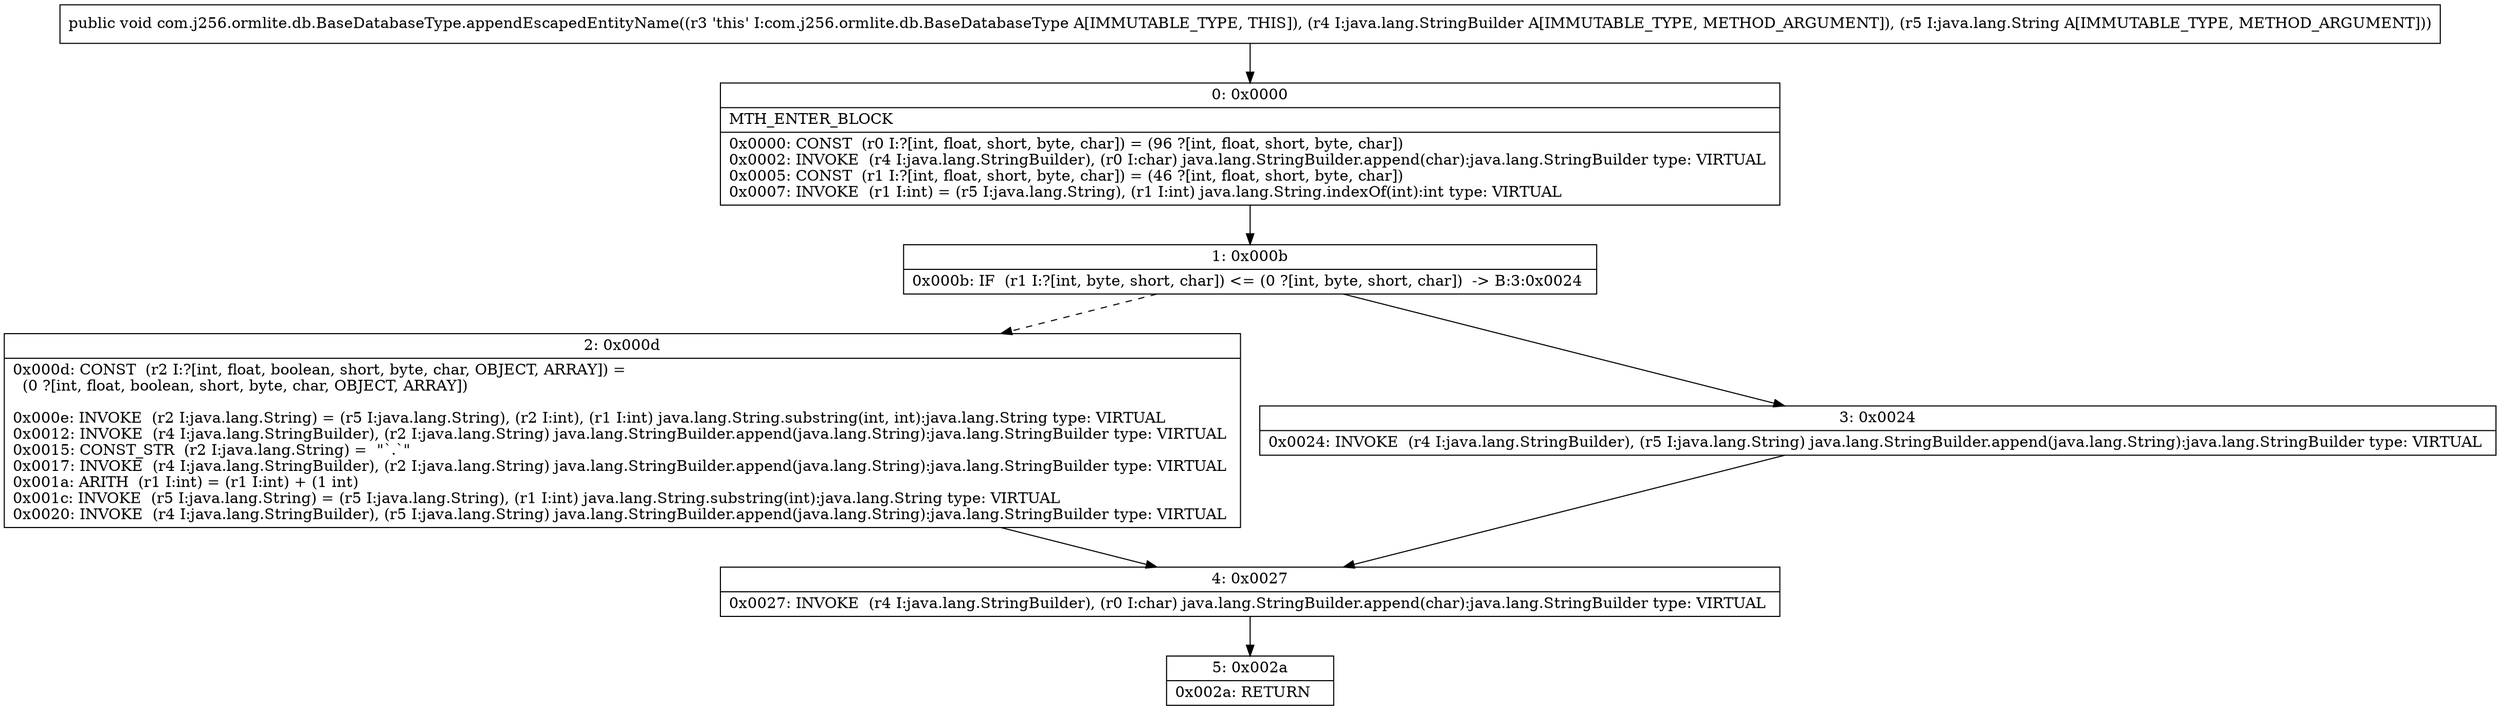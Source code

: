 digraph "CFG forcom.j256.ormlite.db.BaseDatabaseType.appendEscapedEntityName(Ljava\/lang\/StringBuilder;Ljava\/lang\/String;)V" {
Node_0 [shape=record,label="{0\:\ 0x0000|MTH_ENTER_BLOCK\l|0x0000: CONST  (r0 I:?[int, float, short, byte, char]) = (96 ?[int, float, short, byte, char]) \l0x0002: INVOKE  (r4 I:java.lang.StringBuilder), (r0 I:char) java.lang.StringBuilder.append(char):java.lang.StringBuilder type: VIRTUAL \l0x0005: CONST  (r1 I:?[int, float, short, byte, char]) = (46 ?[int, float, short, byte, char]) \l0x0007: INVOKE  (r1 I:int) = (r5 I:java.lang.String), (r1 I:int) java.lang.String.indexOf(int):int type: VIRTUAL \l}"];
Node_1 [shape=record,label="{1\:\ 0x000b|0x000b: IF  (r1 I:?[int, byte, short, char]) \<= (0 ?[int, byte, short, char])  \-\> B:3:0x0024 \l}"];
Node_2 [shape=record,label="{2\:\ 0x000d|0x000d: CONST  (r2 I:?[int, float, boolean, short, byte, char, OBJECT, ARRAY]) = \l  (0 ?[int, float, boolean, short, byte, char, OBJECT, ARRAY])\l \l0x000e: INVOKE  (r2 I:java.lang.String) = (r5 I:java.lang.String), (r2 I:int), (r1 I:int) java.lang.String.substring(int, int):java.lang.String type: VIRTUAL \l0x0012: INVOKE  (r4 I:java.lang.StringBuilder), (r2 I:java.lang.String) java.lang.StringBuilder.append(java.lang.String):java.lang.StringBuilder type: VIRTUAL \l0x0015: CONST_STR  (r2 I:java.lang.String) =  \"`.`\" \l0x0017: INVOKE  (r4 I:java.lang.StringBuilder), (r2 I:java.lang.String) java.lang.StringBuilder.append(java.lang.String):java.lang.StringBuilder type: VIRTUAL \l0x001a: ARITH  (r1 I:int) = (r1 I:int) + (1 int) \l0x001c: INVOKE  (r5 I:java.lang.String) = (r5 I:java.lang.String), (r1 I:int) java.lang.String.substring(int):java.lang.String type: VIRTUAL \l0x0020: INVOKE  (r4 I:java.lang.StringBuilder), (r5 I:java.lang.String) java.lang.StringBuilder.append(java.lang.String):java.lang.StringBuilder type: VIRTUAL \l}"];
Node_3 [shape=record,label="{3\:\ 0x0024|0x0024: INVOKE  (r4 I:java.lang.StringBuilder), (r5 I:java.lang.String) java.lang.StringBuilder.append(java.lang.String):java.lang.StringBuilder type: VIRTUAL \l}"];
Node_4 [shape=record,label="{4\:\ 0x0027|0x0027: INVOKE  (r4 I:java.lang.StringBuilder), (r0 I:char) java.lang.StringBuilder.append(char):java.lang.StringBuilder type: VIRTUAL \l}"];
Node_5 [shape=record,label="{5\:\ 0x002a|0x002a: RETURN   \l}"];
MethodNode[shape=record,label="{public void com.j256.ormlite.db.BaseDatabaseType.appendEscapedEntityName((r3 'this' I:com.j256.ormlite.db.BaseDatabaseType A[IMMUTABLE_TYPE, THIS]), (r4 I:java.lang.StringBuilder A[IMMUTABLE_TYPE, METHOD_ARGUMENT]), (r5 I:java.lang.String A[IMMUTABLE_TYPE, METHOD_ARGUMENT])) }"];
MethodNode -> Node_0;
Node_0 -> Node_1;
Node_1 -> Node_2[style=dashed];
Node_1 -> Node_3;
Node_2 -> Node_4;
Node_3 -> Node_4;
Node_4 -> Node_5;
}

